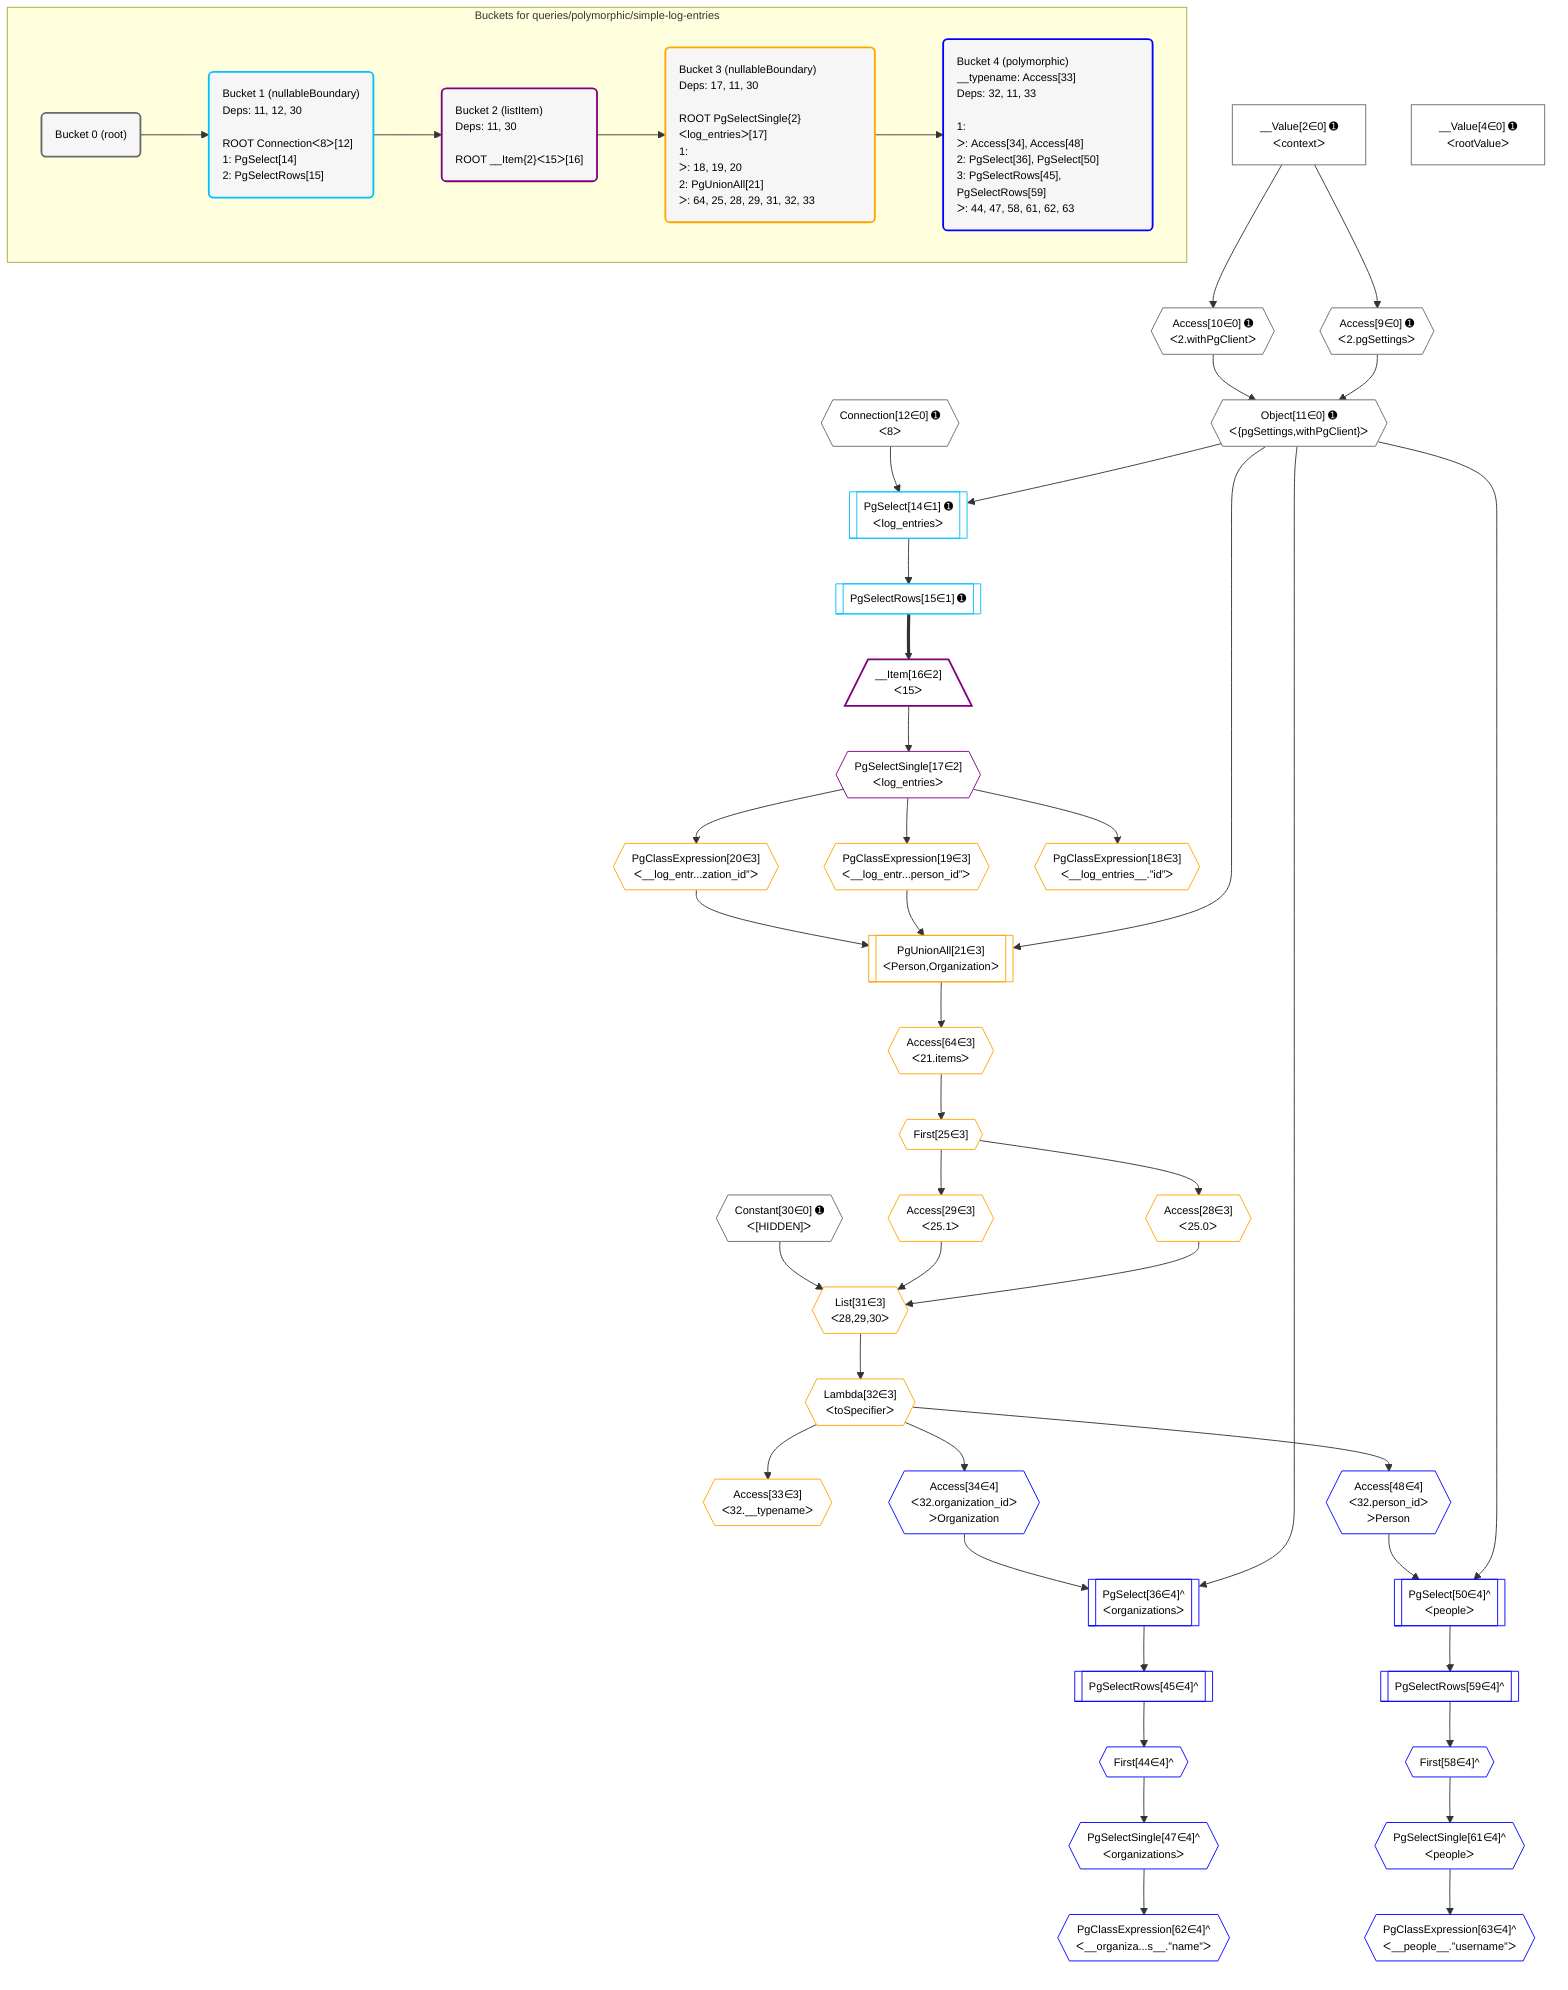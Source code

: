%%{init: {'themeVariables': { 'fontSize': '12px'}}}%%
graph TD
    classDef path fill:#eee,stroke:#000,color:#000
    classDef plan fill:#fff,stroke-width:1px,color:#000
    classDef itemplan fill:#fff,stroke-width:2px,color:#000
    classDef unbatchedplan fill:#dff,stroke-width:1px,color:#000
    classDef sideeffectplan fill:#fcc,stroke-width:2px,color:#000
    classDef bucket fill:#f6f6f6,color:#000,stroke-width:2px,text-align:left

    subgraph "Buckets for queries/polymorphic/simple-log-entries"
    Bucket0("Bucket 0 (root)"):::bucket
    Bucket1("Bucket 1 (nullableBoundary)<br />Deps: 11, 12, 30<br /><br />ROOT Connectionᐸ8ᐳ[12]<br />1: PgSelect[14]<br />2: PgSelectRows[15]"):::bucket
    Bucket2("Bucket 2 (listItem)<br />Deps: 11, 30<br /><br />ROOT __Item{2}ᐸ15ᐳ[16]"):::bucket
    Bucket3("Bucket 3 (nullableBoundary)<br />Deps: 17, 11, 30<br /><br />ROOT PgSelectSingle{2}ᐸlog_entriesᐳ[17]<br />1: <br />ᐳ: 18, 19, 20<br />2: PgUnionAll[21]<br />ᐳ: 64, 25, 28, 29, 31, 32, 33"):::bucket
    Bucket4("Bucket 4 (polymorphic)<br />__typename: Access[33]<br />Deps: 32, 11, 33<br /><br />1: <br />ᐳ: Access[34], Access[48]<br />2: PgSelect[36], PgSelect[50]<br />3: PgSelectRows[45], PgSelectRows[59]<br />ᐳ: 44, 47, 58, 61, 62, 63"):::bucket
    end
    Bucket0 --> Bucket1
    Bucket1 --> Bucket2
    Bucket2 --> Bucket3
    Bucket3 --> Bucket4

    %% plan dependencies
    Object11{{"Object[11∈0] ➊<br />ᐸ{pgSettings,withPgClient}ᐳ"}}:::plan
    Access9{{"Access[9∈0] ➊<br />ᐸ2.pgSettingsᐳ"}}:::plan
    Access10{{"Access[10∈0] ➊<br />ᐸ2.withPgClientᐳ"}}:::plan
    Access9 & Access10 --> Object11
    __Value2["__Value[2∈0] ➊<br />ᐸcontextᐳ"]:::plan
    __Value2 --> Access9
    __Value2 --> Access10
    __Value4["__Value[4∈0] ➊<br />ᐸrootValueᐳ"]:::plan
    Connection12{{"Connection[12∈0] ➊<br />ᐸ8ᐳ"}}:::plan
    Constant30{{"Constant[30∈0] ➊<br />ᐸ[HIDDEN]ᐳ"}}:::plan
    PgSelect14[["PgSelect[14∈1] ➊<br />ᐸlog_entriesᐳ"]]:::plan
    Object11 & Connection12 --> PgSelect14
    PgSelectRows15[["PgSelectRows[15∈1] ➊"]]:::plan
    PgSelect14 --> PgSelectRows15
    __Item16[/"__Item[16∈2]<br />ᐸ15ᐳ"\]:::itemplan
    PgSelectRows15 ==> __Item16
    PgSelectSingle17{{"PgSelectSingle[17∈2]<br />ᐸlog_entriesᐳ"}}:::plan
    __Item16 --> PgSelectSingle17
    PgUnionAll21[["PgUnionAll[21∈3]<br />ᐸPerson,Organizationᐳ"]]:::plan
    PgClassExpression19{{"PgClassExpression[19∈3]<br />ᐸ__log_entr...person_id”ᐳ"}}:::plan
    PgClassExpression20{{"PgClassExpression[20∈3]<br />ᐸ__log_entr...zation_id”ᐳ"}}:::plan
    Object11 & PgClassExpression19 & PgClassExpression20 --> PgUnionAll21
    List31{{"List[31∈3]<br />ᐸ28,29,30ᐳ"}}:::plan
    Access28{{"Access[28∈3]<br />ᐸ25.0ᐳ"}}:::plan
    Access29{{"Access[29∈3]<br />ᐸ25.1ᐳ"}}:::plan
    Access28 & Access29 & Constant30 --> List31
    PgClassExpression18{{"PgClassExpression[18∈3]<br />ᐸ__log_entries__.”id”ᐳ"}}:::plan
    PgSelectSingle17 --> PgClassExpression18
    PgSelectSingle17 --> PgClassExpression19
    PgSelectSingle17 --> PgClassExpression20
    First25{{"First[25∈3]"}}:::plan
    Access64{{"Access[64∈3]<br />ᐸ21.itemsᐳ"}}:::plan
    Access64 --> First25
    First25 --> Access28
    First25 --> Access29
    Lambda32{{"Lambda[32∈3]<br />ᐸtoSpecifierᐳ"}}:::plan
    List31 --> Lambda32
    Access33{{"Access[33∈3]<br />ᐸ32.__typenameᐳ"}}:::plan
    Lambda32 --> Access33
    PgUnionAll21 --> Access64
    PgSelect36[["PgSelect[36∈4]^<br />ᐸorganizationsᐳ"]]:::plan
    Access34{{"Access[34∈4]<br />ᐸ32.organization_idᐳ<br />ᐳOrganization"}}:::plan
    Object11 & Access34 --> PgSelect36
    PgSelect50[["PgSelect[50∈4]^<br />ᐸpeopleᐳ"]]:::plan
    Access48{{"Access[48∈4]<br />ᐸ32.person_idᐳ<br />ᐳPerson"}}:::plan
    Object11 & Access48 --> PgSelect50
    Lambda32 --> Access34
    First44{{"First[44∈4]^"}}:::plan
    PgSelectRows45[["PgSelectRows[45∈4]^"]]:::plan
    PgSelectRows45 --> First44
    PgSelect36 --> PgSelectRows45
    PgSelectSingle47{{"PgSelectSingle[47∈4]^<br />ᐸorganizationsᐳ"}}:::plan
    First44 --> PgSelectSingle47
    Lambda32 --> Access48
    First58{{"First[58∈4]^"}}:::plan
    PgSelectRows59[["PgSelectRows[59∈4]^"]]:::plan
    PgSelectRows59 --> First58
    PgSelect50 --> PgSelectRows59
    PgSelectSingle61{{"PgSelectSingle[61∈4]^<br />ᐸpeopleᐳ"}}:::plan
    First58 --> PgSelectSingle61
    PgClassExpression62{{"PgClassExpression[62∈4]^<br />ᐸ__organiza...s__.”name”ᐳ"}}:::plan
    PgSelectSingle47 --> PgClassExpression62
    PgClassExpression63{{"PgClassExpression[63∈4]^<br />ᐸ__people__.”username”ᐳ"}}:::plan
    PgSelectSingle61 --> PgClassExpression63

    %% define steps
    classDef bucket0 stroke:#696969
    class Bucket0,__Value2,__Value4,Access9,Access10,Object11,Connection12,Constant30 bucket0
    classDef bucket1 stroke:#00bfff
    class Bucket1,PgSelect14,PgSelectRows15 bucket1
    classDef bucket2 stroke:#7f007f
    class Bucket2,__Item16,PgSelectSingle17 bucket2
    classDef bucket3 stroke:#ffa500
    class Bucket3,PgClassExpression18,PgClassExpression19,PgClassExpression20,PgUnionAll21,First25,Access28,Access29,List31,Lambda32,Access33,Access64 bucket3
    classDef bucket4 stroke:#0000ff
    class Bucket4,Access34,PgSelect36,First44,PgSelectRows45,PgSelectSingle47,Access48,PgSelect50,First58,PgSelectRows59,PgSelectSingle61,PgClassExpression62,PgClassExpression63 bucket4